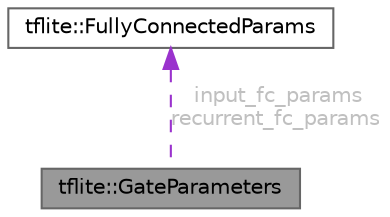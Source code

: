 digraph "tflite::GateParameters"
{
 // LATEX_PDF_SIZE
  bgcolor="transparent";
  edge [fontname=Helvetica,fontsize=10,labelfontname=Helvetica,labelfontsize=10];
  node [fontname=Helvetica,fontsize=10,shape=box,height=0.2,width=0.4];
  Node1 [id="Node000001",label="tflite::GateParameters",height=0.2,width=0.4,color="gray40", fillcolor="grey60", style="filled", fontcolor="black",tooltip=" "];
  Node2 -> Node1 [id="edge2_Node000001_Node000002",dir="back",color="darkorchid3",style="dashed",tooltip=" ",label=" input_fc_params\nrecurrent_fc_params",fontcolor="grey" ];
  Node2 [id="Node000002",label="tflite::FullyConnectedParams",height=0.2,width=0.4,color="gray40", fillcolor="white", style="filled",URL="$structtflite_1_1_fully_connected_params.html",tooltip=" "];
}
